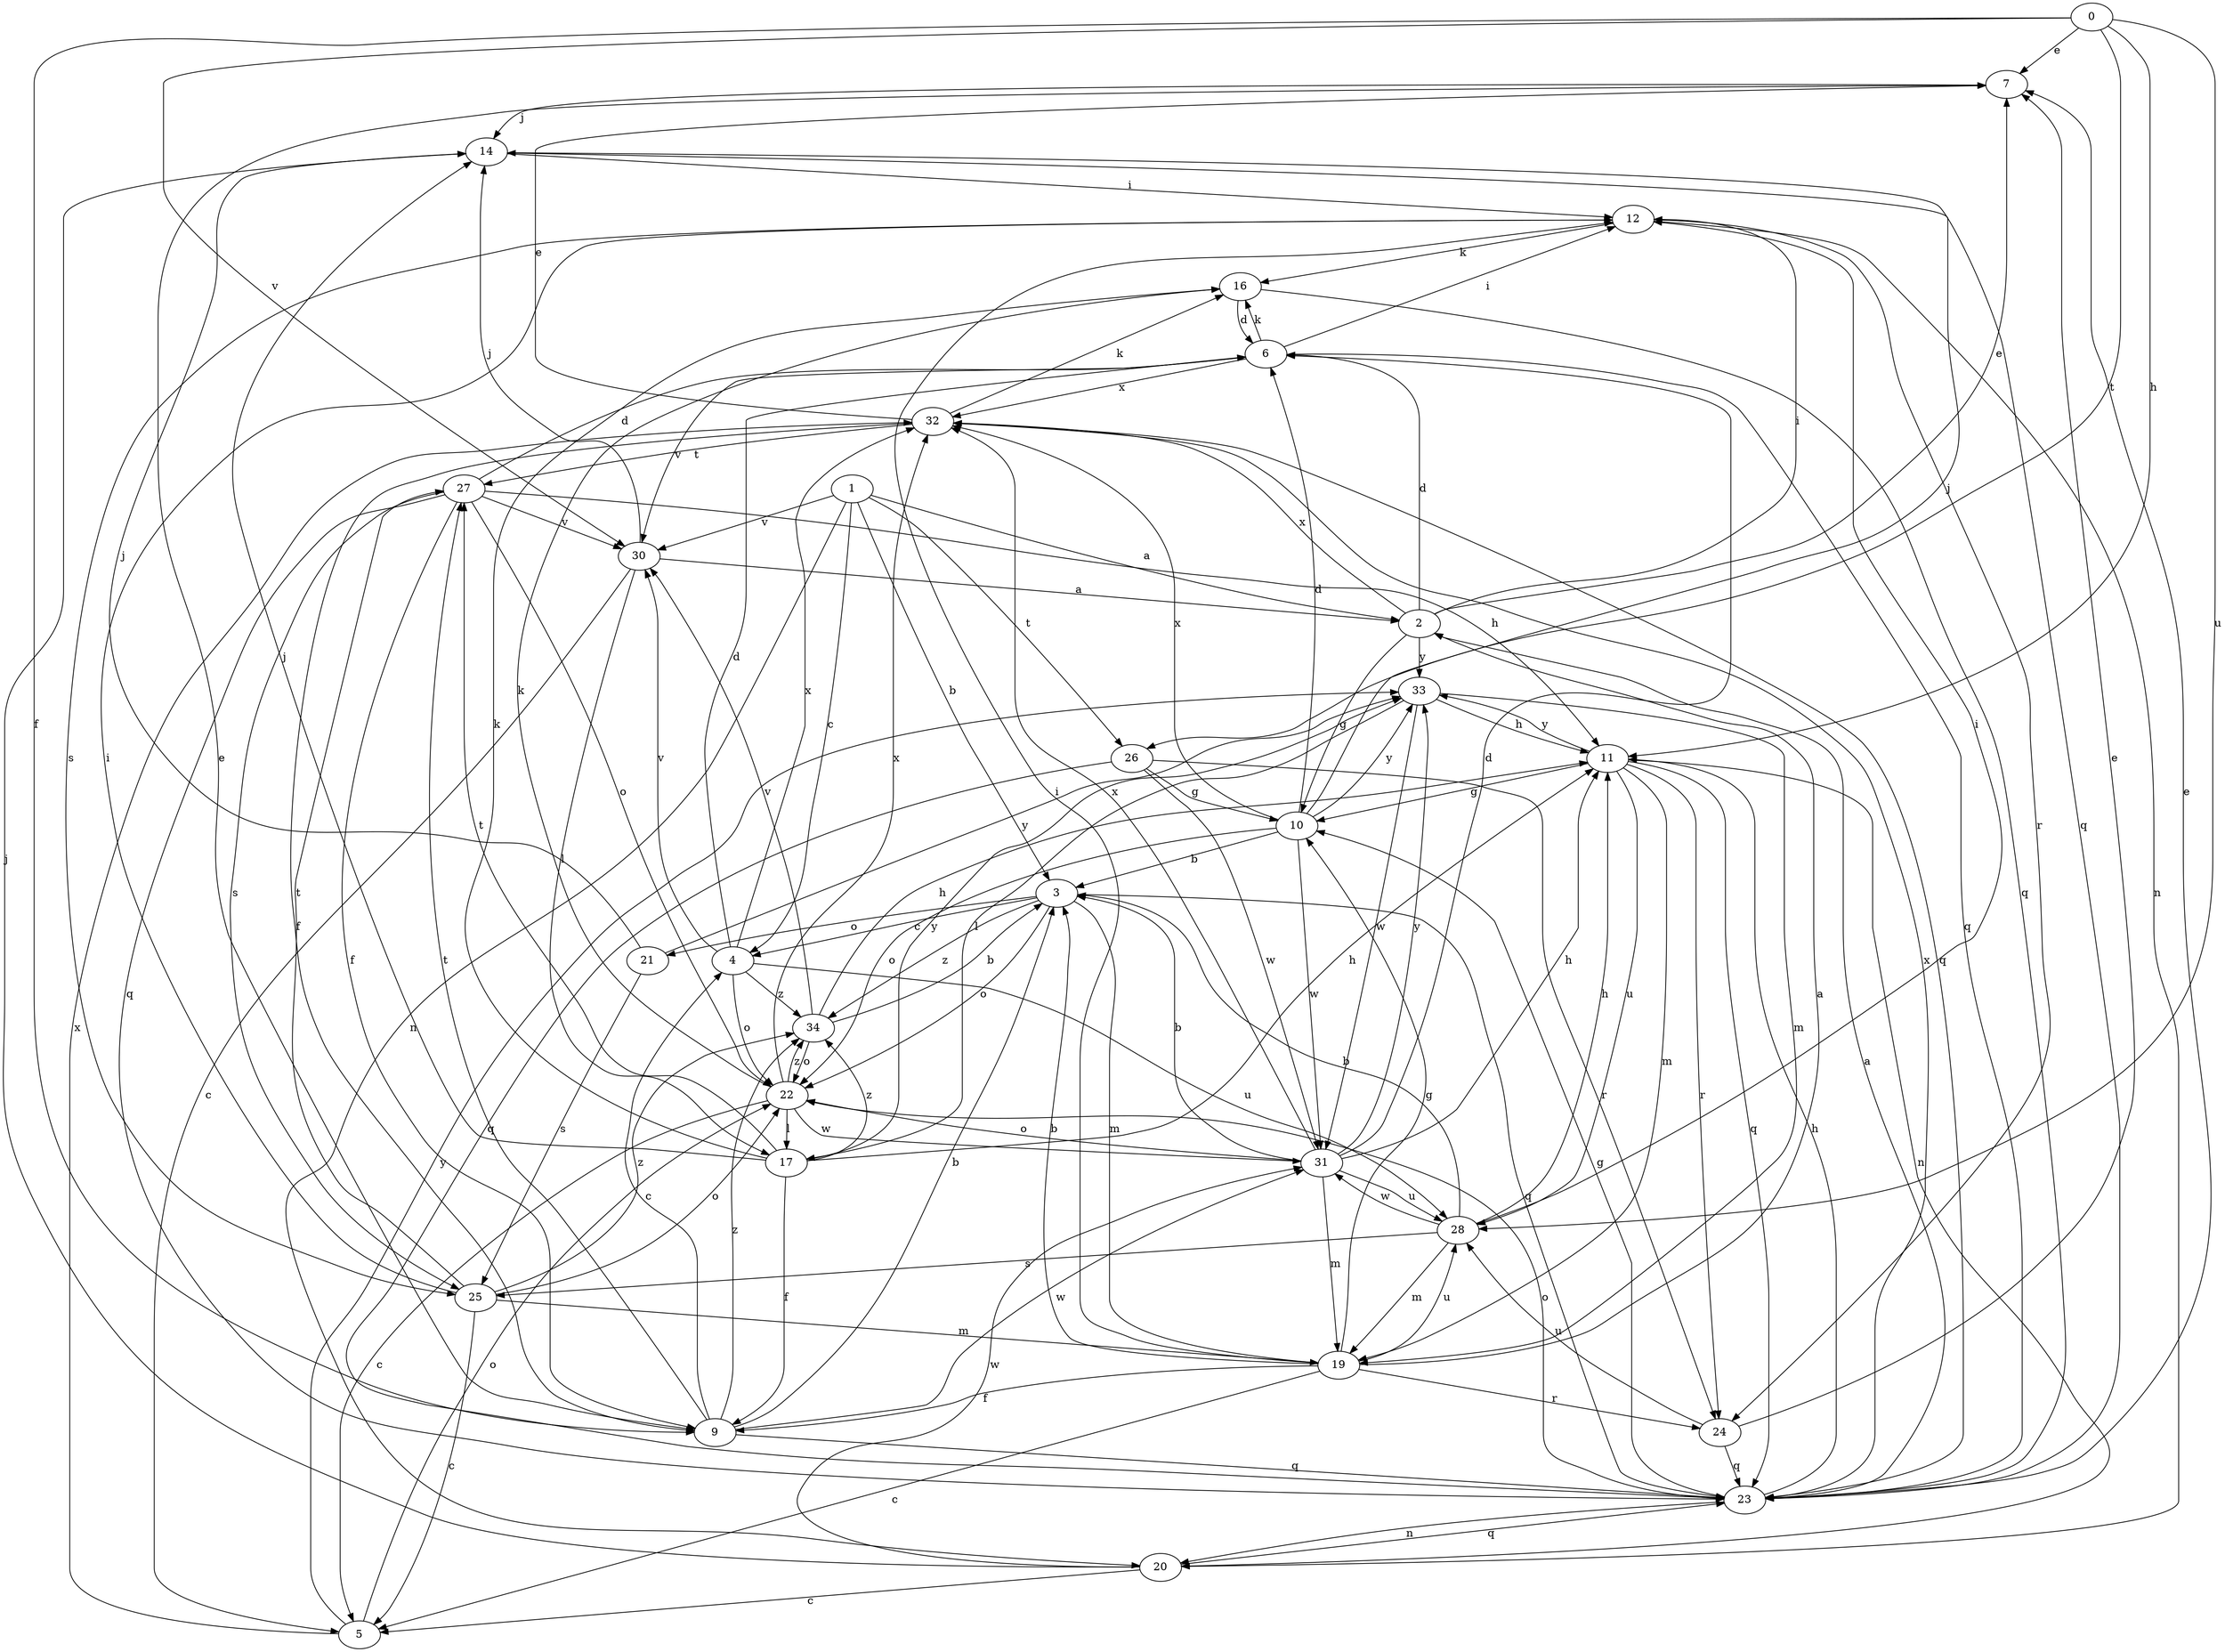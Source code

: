 strict digraph  {
0;
1;
2;
3;
4;
5;
6;
7;
9;
10;
11;
12;
14;
16;
17;
19;
20;
21;
22;
23;
24;
25;
26;
27;
28;
30;
31;
32;
33;
34;
0 -> 7  [label=e];
0 -> 9  [label=f];
0 -> 11  [label=h];
0 -> 26  [label=t];
0 -> 28  [label=u];
0 -> 30  [label=v];
1 -> 2  [label=a];
1 -> 3  [label=b];
1 -> 4  [label=c];
1 -> 20  [label=n];
1 -> 26  [label=t];
1 -> 30  [label=v];
2 -> 6  [label=d];
2 -> 7  [label=e];
2 -> 10  [label=g];
2 -> 12  [label=i];
2 -> 32  [label=x];
2 -> 33  [label=y];
3 -> 4  [label=c];
3 -> 19  [label=m];
3 -> 21  [label=o];
3 -> 22  [label=o];
3 -> 23  [label=q];
3 -> 34  [label=z];
4 -> 6  [label=d];
4 -> 22  [label=o];
4 -> 28  [label=u];
4 -> 30  [label=v];
4 -> 32  [label=x];
4 -> 34  [label=z];
5 -> 22  [label=o];
5 -> 32  [label=x];
5 -> 33  [label=y];
6 -> 12  [label=i];
6 -> 16  [label=k];
6 -> 23  [label=q];
6 -> 30  [label=v];
6 -> 32  [label=x];
7 -> 14  [label=j];
9 -> 3  [label=b];
9 -> 4  [label=c];
9 -> 7  [label=e];
9 -> 23  [label=q];
9 -> 27  [label=t];
9 -> 31  [label=w];
9 -> 34  [label=z];
10 -> 3  [label=b];
10 -> 6  [label=d];
10 -> 14  [label=j];
10 -> 22  [label=o];
10 -> 31  [label=w];
10 -> 32  [label=x];
10 -> 33  [label=y];
11 -> 10  [label=g];
11 -> 19  [label=m];
11 -> 20  [label=n];
11 -> 23  [label=q];
11 -> 24  [label=r];
11 -> 28  [label=u];
11 -> 33  [label=y];
12 -> 16  [label=k];
12 -> 20  [label=n];
12 -> 24  [label=r];
12 -> 25  [label=s];
14 -> 12  [label=i];
14 -> 23  [label=q];
16 -> 6  [label=d];
16 -> 23  [label=q];
17 -> 9  [label=f];
17 -> 11  [label=h];
17 -> 14  [label=j];
17 -> 16  [label=k];
17 -> 27  [label=t];
17 -> 33  [label=y];
17 -> 34  [label=z];
19 -> 2  [label=a];
19 -> 3  [label=b];
19 -> 5  [label=c];
19 -> 9  [label=f];
19 -> 10  [label=g];
19 -> 12  [label=i];
19 -> 24  [label=r];
19 -> 28  [label=u];
20 -> 5  [label=c];
20 -> 14  [label=j];
20 -> 23  [label=q];
20 -> 31  [label=w];
21 -> 14  [label=j];
21 -> 25  [label=s];
21 -> 33  [label=y];
22 -> 5  [label=c];
22 -> 16  [label=k];
22 -> 17  [label=l];
22 -> 31  [label=w];
22 -> 32  [label=x];
22 -> 34  [label=z];
23 -> 2  [label=a];
23 -> 7  [label=e];
23 -> 10  [label=g];
23 -> 11  [label=h];
23 -> 20  [label=n];
23 -> 22  [label=o];
23 -> 32  [label=x];
24 -> 7  [label=e];
24 -> 23  [label=q];
24 -> 28  [label=u];
25 -> 5  [label=c];
25 -> 12  [label=i];
25 -> 19  [label=m];
25 -> 22  [label=o];
25 -> 27  [label=t];
25 -> 34  [label=z];
26 -> 10  [label=g];
26 -> 23  [label=q];
26 -> 24  [label=r];
26 -> 31  [label=w];
27 -> 6  [label=d];
27 -> 9  [label=f];
27 -> 11  [label=h];
27 -> 22  [label=o];
27 -> 23  [label=q];
27 -> 25  [label=s];
27 -> 30  [label=v];
28 -> 3  [label=b];
28 -> 11  [label=h];
28 -> 12  [label=i];
28 -> 19  [label=m];
28 -> 25  [label=s];
28 -> 31  [label=w];
30 -> 2  [label=a];
30 -> 5  [label=c];
30 -> 14  [label=j];
30 -> 17  [label=l];
31 -> 3  [label=b];
31 -> 6  [label=d];
31 -> 11  [label=h];
31 -> 19  [label=m];
31 -> 22  [label=o];
31 -> 28  [label=u];
31 -> 32  [label=x];
31 -> 33  [label=y];
32 -> 7  [label=e];
32 -> 9  [label=f];
32 -> 16  [label=k];
32 -> 23  [label=q];
32 -> 27  [label=t];
33 -> 11  [label=h];
33 -> 17  [label=l];
33 -> 19  [label=m];
33 -> 31  [label=w];
34 -> 3  [label=b];
34 -> 11  [label=h];
34 -> 22  [label=o];
34 -> 30  [label=v];
}
